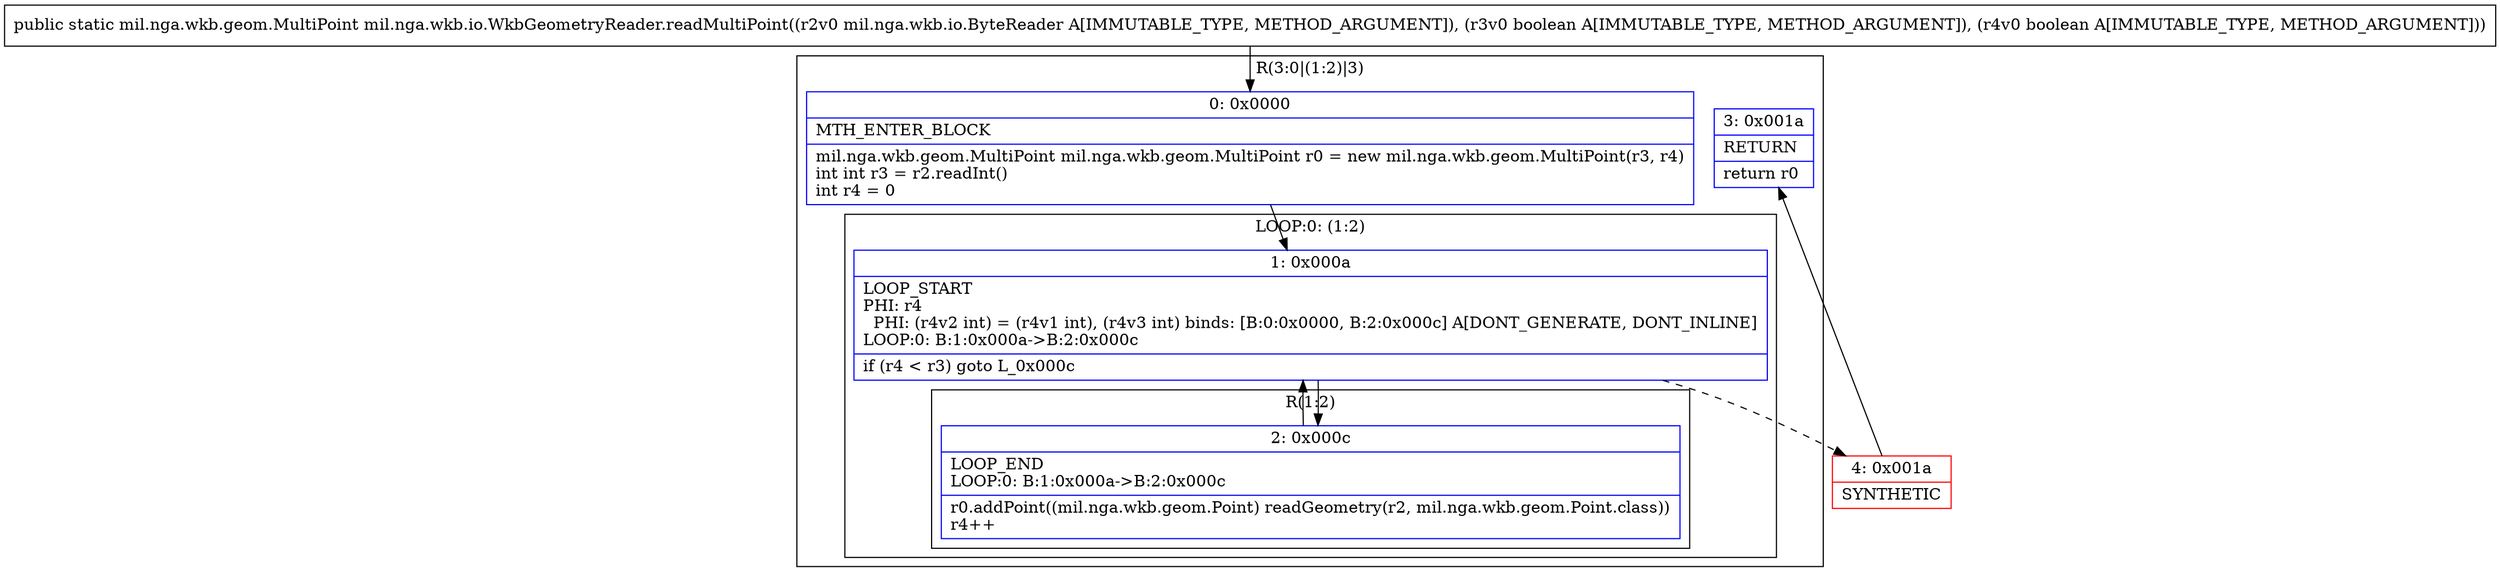 digraph "CFG formil.nga.wkb.io.WkbGeometryReader.readMultiPoint(Lmil\/nga\/wkb\/io\/ByteReader;ZZ)Lmil\/nga\/wkb\/geom\/MultiPoint;" {
subgraph cluster_Region_160142147 {
label = "R(3:0|(1:2)|3)";
node [shape=record,color=blue];
Node_0 [shape=record,label="{0\:\ 0x0000|MTH_ENTER_BLOCK\l|mil.nga.wkb.geom.MultiPoint mil.nga.wkb.geom.MultiPoint r0 = new mil.nga.wkb.geom.MultiPoint(r3, r4)\lint int r3 = r2.readInt()\lint r4 = 0\l}"];
subgraph cluster_LoopRegion_1886835548 {
label = "LOOP:0: (1:2)";
node [shape=record,color=blue];
Node_1 [shape=record,label="{1\:\ 0x000a|LOOP_START\lPHI: r4 \l  PHI: (r4v2 int) = (r4v1 int), (r4v3 int) binds: [B:0:0x0000, B:2:0x000c] A[DONT_GENERATE, DONT_INLINE]\lLOOP:0: B:1:0x000a\-\>B:2:0x000c\l|if (r4 \< r3) goto L_0x000c\l}"];
subgraph cluster_Region_1922802902 {
label = "R(1:2)";
node [shape=record,color=blue];
Node_2 [shape=record,label="{2\:\ 0x000c|LOOP_END\lLOOP:0: B:1:0x000a\-\>B:2:0x000c\l|r0.addPoint((mil.nga.wkb.geom.Point) readGeometry(r2, mil.nga.wkb.geom.Point.class))\lr4++\l}"];
}
}
Node_3 [shape=record,label="{3\:\ 0x001a|RETURN\l|return r0\l}"];
}
Node_4 [shape=record,color=red,label="{4\:\ 0x001a|SYNTHETIC\l}"];
MethodNode[shape=record,label="{public static mil.nga.wkb.geom.MultiPoint mil.nga.wkb.io.WkbGeometryReader.readMultiPoint((r2v0 mil.nga.wkb.io.ByteReader A[IMMUTABLE_TYPE, METHOD_ARGUMENT]), (r3v0 boolean A[IMMUTABLE_TYPE, METHOD_ARGUMENT]), (r4v0 boolean A[IMMUTABLE_TYPE, METHOD_ARGUMENT])) }"];
MethodNode -> Node_0;
Node_0 -> Node_1;
Node_1 -> Node_2;
Node_1 -> Node_4[style=dashed];
Node_2 -> Node_1;
Node_4 -> Node_3;
}

